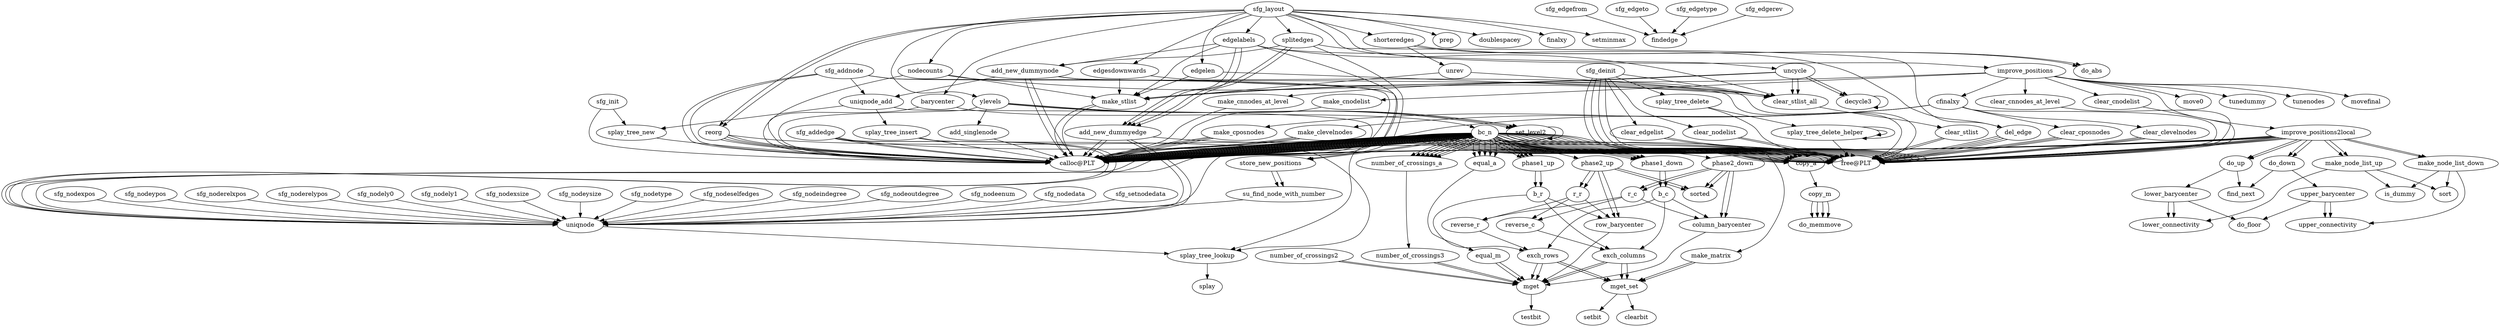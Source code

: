 digraph asmcallgraph {
"sfg_init" -> "calloc@PLT"
"sfg_init" -> "splay_tree_new"
"sfg_deinit" -> "free@PLT"
"sfg_deinit" -> "free@PLT"
"sfg_deinit" -> "free@PLT"
"sfg_deinit" -> "clear_stlist_all"
"sfg_deinit" -> "clear_edgelist"
"sfg_deinit" -> "clear_nodelist"
"sfg_deinit" -> "splay_tree_delete"
"sfg_deinit" -> "free@PLT"
"sfg_addnode" -> "uniqnode"
"sfg_addnode" -> "calloc@PLT"
"sfg_addnode" -> "calloc@PLT"
"sfg_addnode" -> "free@PLT"
"sfg_addnode" -> "uniqnode_add"
"sfg_addedge" -> "uniqnode"
"sfg_addedge" -> "uniqnode"
"sfg_addedge" -> "calloc@PLT"
"sfg_addedge" -> "calloc@PLT"
"sfg_addedge" -> "free@PLT"
"sfg_layout" -> "prep"
"sfg_layout" -> "reorg"
"sfg_layout" -> "uncycle"
"sfg_layout" -> "reorg"
"sfg_layout" -> "ylevels"
"sfg_layout" -> "shorteredges"
"sfg_layout" -> "edgesdownwards"
"sfg_layout" -> "edgelen"
"sfg_layout" -> "doublespacey"
"sfg_layout" -> "edgelabels"
"sfg_layout" -> "splitedges"
"sfg_layout" -> "nodecounts"
"sfg_layout" -> "barycenter"
"sfg_layout" -> "improve_positions"
"sfg_layout" -> "finalxy"
"sfg_layout" -> "setminmax"
"sfg_nodexpos" -> "uniqnode"
"sfg_nodeypos" -> "uniqnode"
"sfg_noderelxpos" -> "uniqnode"
"sfg_noderelypos" -> "uniqnode"
"sfg_nodely0" -> "uniqnode"
"sfg_nodely1" -> "uniqnode"
"sfg_nodexsize" -> "uniqnode"
"sfg_nodeysize" -> "uniqnode"
"sfg_nodetype" -> "uniqnode"
"sfg_nodeselfedges" -> "uniqnode"
"sfg_nodeindegree" -> "uniqnode"
"sfg_nodeoutdegree" -> "uniqnode"
"sfg_nodeenum" -> "uniqnode"
"sfg_nodedata" -> "uniqnode"
"sfg_setnodedata" -> "uniqnode"
"sfg_edgefrom" -> "findedge"
"sfg_edgeto" -> "findedge"
"sfg_edgetype" -> "findedge"
"sfg_edgerev" -> "findedge"
"splay_tree_delete_helper" -> "splay_tree_delete_helper"
"splay_tree_delete_helper" -> "splay_tree_delete_helper"
"splay_tree_delete_helper" -> "free@PLT"
"splay_tree_delete" -> "splay_tree_delete_helper"
"splay_tree_delete" -> "free@PLT"
"splay_tree_new" -> "calloc@PLT"
"splay_tree_insert" -> "splay_tree_lookup"
"splay_tree_insert" -> "calloc@PLT"
"splay_tree_lookup" -> "splay"
"uniqnode" -> "splay_tree_lookup"
"uniqnode_add" -> "splay_tree_new"
"uniqnode_add" -> "splay_tree_lookup"
"uniqnode_add" -> "splay_tree_insert"
"clear_nodelist" -> "free@PLT"
"clear_nodelist" -> "free@PLT"
"clear_edgelist" -> "free@PLT"
"clear_edgelist" -> "free@PLT"
"reorg" -> "calloc@PLT"
"reorg" -> "calloc@PLT"
"reorg" -> "calloc@PLT"
"reorg" -> "calloc@PLT"
"reorg" -> "free@PLT"
"decycle3" -> "decycle3"
"uncycle" -> "clear_stlist_all"
"uncycle" -> "make_stlist"
"uncycle" -> "decycle3"
"uncycle" -> "decycle3"
"uncycle" -> "clear_stlist_all"
"uncycle" -> "make_stlist"
"make_stlist" -> "calloc@PLT"
"make_stlist" -> "calloc@PLT"
"clear_stlist" -> "free@PLT"
"clear_stlist" -> "free@PLT"
"clear_stlist_all" -> "clear_stlist"
"add_singlenode" -> "calloc@PLT"
"ylevels" -> "add_singlenode"
"ylevels" -> "set_level2"
"ylevels" -> "set_level2"
"ylevels" -> "set_level2"
"ylevels" -> "calloc@PLT"
"set_level2" -> "set_level2"
"unrev" -> "clear_stlist_all"
"unrev" -> "make_stlist"
"shorteredges" -> "unrev"
"shorteredges" -> "do_abs"
"shorteredges" -> "do_abs"
"edgesdownwards" -> "clear_stlist_all"
"edgesdownwards" -> "make_stlist"
"edgelen" -> "clear_stlist_all"
"edgelen" -> "make_stlist"
"add_new_dummynode" -> "uniqnode"
"add_new_dummynode" -> "calloc@PLT"
"add_new_dummynode" -> "uniqnode_add"
"add_new_dummynode" -> "calloc@PLT"
"add_new_dummynode" -> "free@PLT"
"add_new_dummyedge" -> "uniqnode"
"add_new_dummyedge" -> "uniqnode"
"add_new_dummyedge" -> "calloc@PLT"
"add_new_dummyedge" -> "calloc@PLT"
"add_new_dummyedge" -> "free@PLT"
"del_edge" -> "free@PLT"
"del_edge" -> "free@PLT"
"del_edge" -> "free@PLT"
"del_edge" -> "free@PLT"
"edgelabels" -> "add_new_dummynode"
"edgelabels" -> "uniqnode"
"edgelabels" -> "add_new_dummyedge"
"edgelabels" -> "add_new_dummyedge"
"edgelabels" -> "del_edge"
"edgelabels" -> "clear_stlist_all"
"edgelabels" -> "make_stlist"
"splitedges" -> "add_new_dummynode"
"splitedges" -> "uniqnode"
"splitedges" -> "add_new_dummyedge"
"splitedges" -> "add_new_dummyedge"
"splitedges" -> "del_edge"
"nodecounts" -> "clear_stlist_all"
"nodecounts" -> "make_stlist"
"nodecounts" -> "calloc@PLT"
"mget" -> "testbit"
"mget_set" -> "setbit"
"mget_set" -> "clearbit"
"number_of_crossings2" -> "mget"
"number_of_crossings2" -> "mget"
"number_of_crossings3" -> "mget"
"number_of_crossings3" -> "mget"
"number_of_crossings_a" -> "number_of_crossings3"
"make_matrix" -> "mget_set"
"make_matrix" -> "mget_set"
"su_find_node_with_number" -> "uniqnode"
"store_new_positions" -> "su_find_node_with_number"
"store_new_positions" -> "su_find_node_with_number"
"copy_m" -> "do_memmove"
"copy_m" -> "do_memmove"
"copy_m" -> "do_memmove"
"copy_m" -> "do_memmove"
"equal_m" -> "mget"
"equal_m" -> "mget"
"equal_a" -> "equal_m"
"copy_a" -> "copy_m"
"exch_rows" -> "mget"
"exch_rows" -> "mget"
"exch_rows" -> "mget_set"
"exch_rows" -> "mget_set"
"exch_columns" -> "mget"
"exch_columns" -> "mget"
"exch_columns" -> "mget_set"
"exch_columns" -> "mget_set"
"reverse_r" -> "exch_rows"
"reverse_c" -> "exch_columns"
"row_barycenter" -> "mget"
"column_barycenter" -> "mget"
"r_r" -> "row_barycenter"
"r_r" -> "reverse_r"
"r_r" -> "reverse_c"
"r_c" -> "column_barycenter"
"r_c" -> "reverse_c"
"r_c" -> "reverse_r"
"b_r" -> "row_barycenter"
"b_r" -> "exch_rows"
"b_r" -> "exch_columns"
"b_c" -> "column_barycenter"
"b_c" -> "exch_columns"
"b_c" -> "exch_rows"
"phase1_down" -> "b_c"
"phase1_down" -> "b_c"
"phase1_up" -> "b_r"
"phase1_up" -> "b_r"
"phase2_down" -> "column_barycenter"
"phase2_down" -> "sorted"
"phase2_down" -> "r_c"
"phase2_down" -> "column_barycenter"
"phase2_down" -> "sorted"
"phase2_down" -> "r_c"
"phase2_up" -> "row_barycenter"
"phase2_up" -> "sorted"
"phase2_up" -> "r_r"
"phase2_up" -> "row_barycenter"
"phase2_up" -> "sorted"
"phase2_up" -> "r_r"
"bc_n" -> "calloc@PLT"
"bc_n" -> "calloc@PLT"
"bc_n" -> "calloc@PLT"
"bc_n" -> "calloc@PLT"
"bc_n" -> "calloc@PLT"
"bc_n" -> "calloc@PLT"
"bc_n" -> "calloc@PLT"
"bc_n" -> "calloc@PLT"
"bc_n" -> "calloc@PLT"
"bc_n" -> "calloc@PLT"
"bc_n" -> "calloc@PLT"
"bc_n" -> "calloc@PLT"
"bc_n" -> "calloc@PLT"
"bc_n" -> "calloc@PLT"
"bc_n" -> "calloc@PLT"
"bc_n" -> "calloc@PLT"
"bc_n" -> "calloc@PLT"
"bc_n" -> "calloc@PLT"
"bc_n" -> "calloc@PLT"
"bc_n" -> "calloc@PLT"
"bc_n" -> "calloc@PLT"
"bc_n" -> "calloc@PLT"
"bc_n" -> "calloc@PLT"
"bc_n" -> "calloc@PLT"
"bc_n" -> "make_matrix"
"bc_n" -> "copy_a"
"bc_n" -> "number_of_crossings_a"
"bc_n" -> "phase1_down"
"bc_n" -> "copy_a"
"bc_n" -> "phase1_up"
"bc_n" -> "copy_a"
"bc_n" -> "copy_a"
"bc_n" -> "phase1_down"
"bc_n" -> "number_of_crossings_a"
"bc_n" -> "copy_a"
"bc_n" -> "phase1_up"
"bc_n" -> "number_of_crossings_a"
"bc_n" -> "copy_a"
"bc_n" -> "equal_a"
"bc_n" -> "equal_a"
"bc_n" -> "copy_a"
"bc_n" -> "copy_a"
"bc_n" -> "phase2_down"
"bc_n" -> "copy_a"
"bc_n" -> "phase1_down"
"bc_n" -> "number_of_crossings_a"
"bc_n" -> "copy_a"
"bc_n" -> "phase1_up"
"bc_n" -> "number_of_crossings_a"
"bc_n" -> "copy_a"
"bc_n" -> "equal_a"
"bc_n" -> "phase2_up"
"bc_n" -> "copy_a"
"bc_n" -> "phase1_up"
"bc_n" -> "number_of_crossings_a"
"bc_n" -> "copy_a"
"bc_n" -> "phase1_down"
"bc_n" -> "number_of_crossings_a"
"bc_n" -> "copy_a"
"bc_n" -> "equal_a"
"bc_n" -> "equal_a"
"bc_n" -> "store_new_positions"
"bc_n" -> "store_new_positions"
"bc_n" -> "free@PLT"
"bc_n" -> "free@PLT"
"bc_n" -> "free@PLT"
"bc_n" -> "free@PLT"
"bc_n" -> "free@PLT"
"bc_n" -> "free@PLT"
"bc_n" -> "free@PLT"
"bc_n" -> "free@PLT"
"bc_n" -> "free@PLT"
"bc_n" -> "free@PLT"
"bc_n" -> "free@PLT"
"bc_n" -> "free@PLT"
"bc_n" -> "free@PLT"
"bc_n" -> "free@PLT"
"bc_n" -> "free@PLT"
"bc_n" -> "free@PLT"
"bc_n" -> "free@PLT"
"bc_n" -> "free@PLT"
"bc_n" -> "free@PLT"
"bc_n" -> "free@PLT"
"bc_n" -> "free@PLT"
"bc_n" -> "free@PLT"
"bc_n" -> "free@PLT"
"bc_n" -> "free@PLT"
"barycenter" -> "calloc@PLT"
"barycenter" -> "bc_n"
"upper_barycenter" -> "upper_connectivity"
"upper_barycenter" -> "upper_connectivity"
"upper_barycenter" -> "do_floor"
"lower_barycenter" -> "lower_connectivity"
"lower_barycenter" -> "lower_connectivity"
"lower_barycenter" -> "do_floor"
"make_node_list_up" -> "is_dummy"
"make_node_list_up" -> "lower_connectivity"
"make_node_list_up" -> "sort"
"make_node_list_down" -> "is_dummy"
"make_node_list_down" -> "upper_connectivity"
"make_node_list_down" -> "sort"
"do_down" -> "find_next"
"do_down" -> "upper_barycenter"
"do_up" -> "find_next"
"do_up" -> "lower_barycenter"
"improve_positions2local" -> "calloc@PLT"
"improve_positions2local" -> "make_node_list_down"
"improve_positions2local" -> "do_down"
"improve_positions2local" -> "free@PLT"
"improve_positions2local" -> "calloc@PLT"
"improve_positions2local" -> "make_node_list_up"
"improve_positions2local" -> "do_up"
"improve_positions2local" -> "free@PLT"
"improve_positions2local" -> "calloc@PLT"
"improve_positions2local" -> "make_node_list_up"
"improve_positions2local" -> "do_up"
"improve_positions2local" -> "free@PLT"
"improve_positions2local" -> "calloc@PLT"
"improve_positions2local" -> "make_node_list_down"
"improve_positions2local" -> "do_down"
"improve_positions2local" -> "free@PLT"
"make_cnnodes_at_level" -> "calloc@PLT"
"clear_cnnodes_at_level" -> "free@PLT"
"make_cnodelist" -> "calloc@PLT"
"clear_cnodelist" -> "free@PLT"
"make_cposnodes" -> "calloc@PLT"
"make_cposnodes" -> "calloc@PLT"
"make_cposnodes" -> "calloc@PLT"
"clear_cposnodes" -> "free@PLT"
"clear_cposnodes" -> "free@PLT"
"clear_cposnodes" -> "free@PLT"
"make_clevelnodes" -> "calloc@PLT"
"make_clevelnodes" -> "calloc@PLT"
"make_clevelnodes" -> "calloc@PLT"
"clear_clevelnodes" -> "free@PLT"
"clear_clevelnodes" -> "free@PLT"
"clear_clevelnodes" -> "free@PLT"
"cfinalxy" -> "make_cposnodes"
"cfinalxy" -> "clear_cposnodes"
"cfinalxy" -> "make_clevelnodes"
"cfinalxy" -> "calloc@PLT"
"cfinalxy" -> "clear_clevelnodes"
"cfinalxy" -> "free@PLT"
"improve_positions" -> "make_cnodelist"
"improve_positions" -> "make_cnnodes_at_level"
"improve_positions" -> "improve_positions2local"
"improve_positions" -> "move0"
"improve_positions" -> "cfinalxy"
"improve_positions" -> "tunedummy"
"improve_positions" -> "tunenodes"
"improve_positions" -> "movefinal"
"improve_positions" -> "clear_cnnodes_at_level"
"improve_positions" -> "clear_cnodelist"
}
